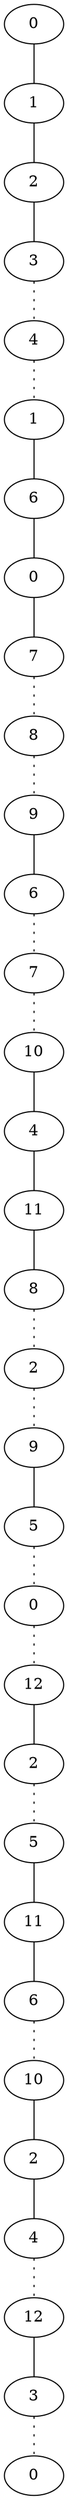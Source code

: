 graph {
a0 -- a1;
a1 -- a2;
a2 -- a3;
a3 -- a4 [style=dotted];
a4 -- a5 [style=dotted];
a5 -- a6;
a6 -- a7;
a7 -- a8;
a8 -- a9 [style=dotted];
a9 -- a10 [style=dotted];
a10 -- a11;
a11 -- a12 [style=dotted];
a12 -- a13 [style=dotted];
a13 -- a14;
a14 -- a15;
a15 -- a16;
a16 -- a17 [style=dotted];
a17 -- a18 [style=dotted];
a18 -- a19;
a19 -- a20 [style=dotted];
a20 -- a21 [style=dotted];
a21 -- a22;
a22 -- a23 [style=dotted];
a23 -- a24;
a24 -- a25;
a25 -- a26 [style=dotted];
a26 -- a27;
a27 -- a28;
a28 -- a29 [style=dotted];
a29 -- a30;
a30 -- a31 [style=dotted];
a0[label=0];
a1[label=1];
a2[label=2];
a3[label=3];
a4[label=4];
a5[label=1];
a6[label=6];
a7[label=0];
a8[label=7];
a9[label=8];
a10[label=9];
a11[label=6];
a12[label=7];
a13[label=10];
a14[label=4];
a15[label=11];
a16[label=8];
a17[label=2];
a18[label=9];
a19[label=5];
a20[label=0];
a21[label=12];
a22[label=2];
a23[label=5];
a24[label=11];
a25[label=6];
a26[label=10];
a27[label=2];
a28[label=4];
a29[label=12];
a30[label=3];
a31[label=0];
}
